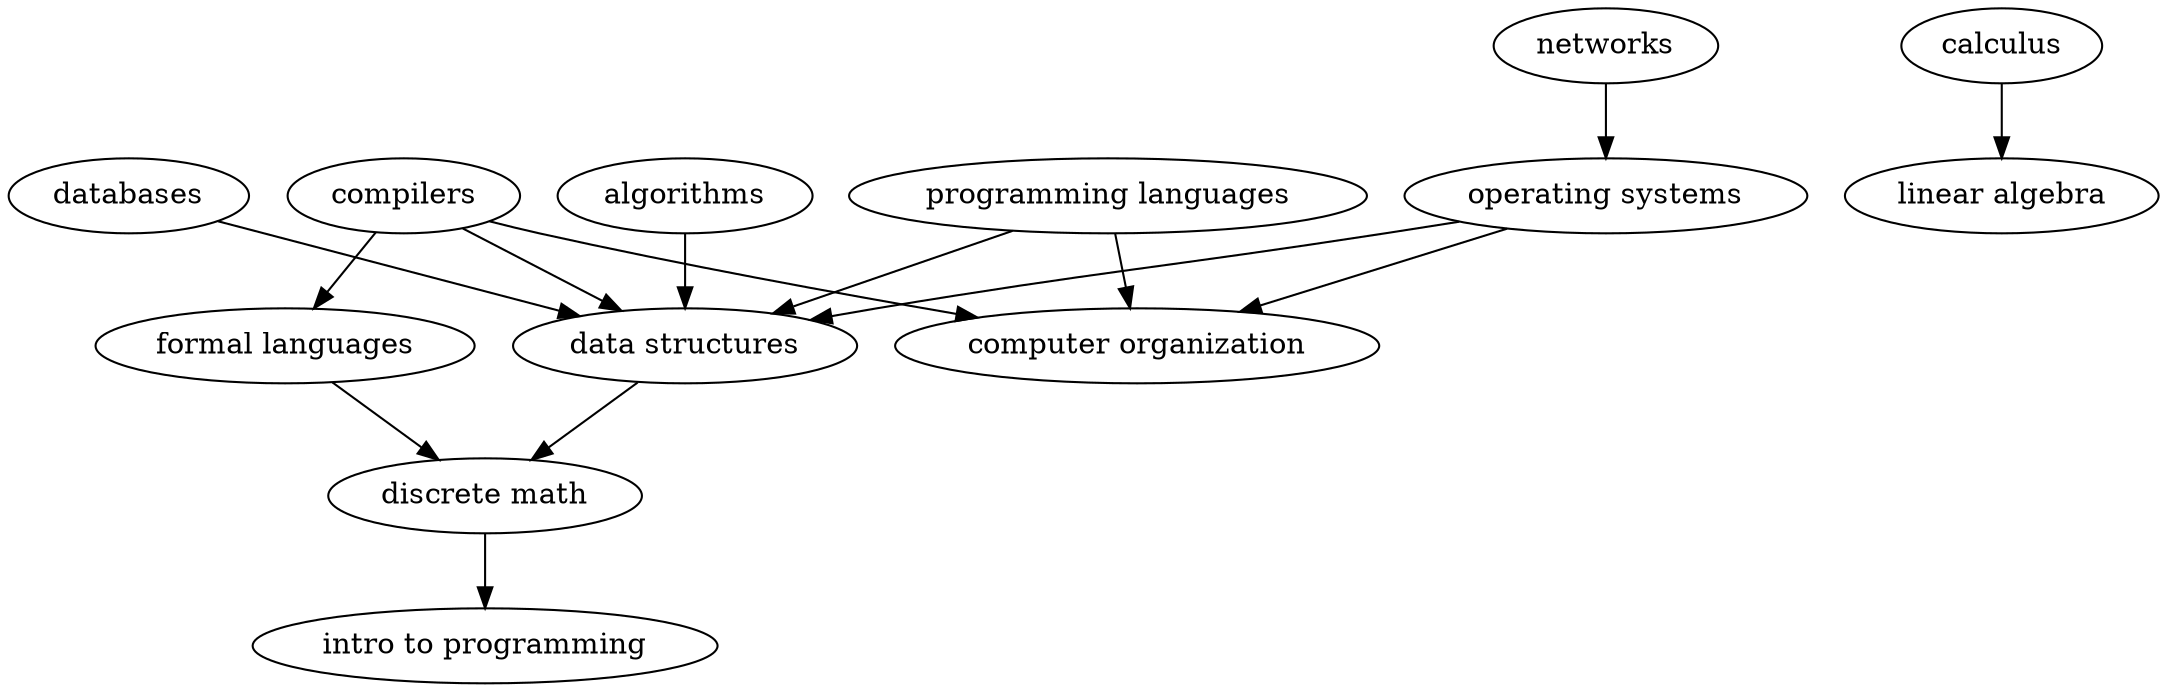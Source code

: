 digraph Course {
    "algorithms" -> "data structures";

    "calculus" -> "linear algebra";

    "compilers" -> "data structures";
    "compilers" -> "formal languages";
    "compilers" -> "computer organization";

    "data structures" -> "discrete math";

    "databases" -> "data structures";

    "discrete math" -> "intro to programming";

    "formal languages" -> "discrete math";

    "networks" -> "operating systems";

    "operating systems" -> "data structures";
    "operating systems" -> "computer organization";

    "programming languages" -> "data structures";
    "programming languages" -> "computer organization";
}
